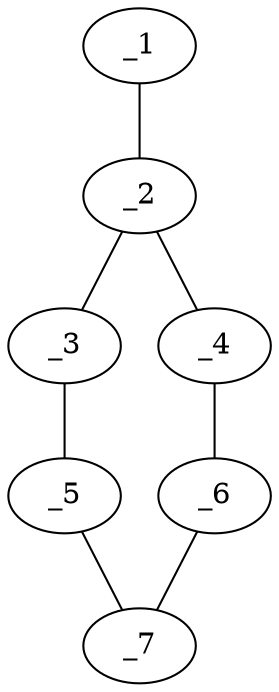 graph molid41551 {
	_1	 [charge=0,
		chem=1,
		symbol="C  ",
		x="2.866",
		y="1.5"];
	_2	 [charge=0,
		chem=4,
		symbol="N  ",
		x="2.866",
		y="0.5"];
	_1 -- _2	 [valence=1];
	_3	 [charge=0,
		chem=1,
		symbol="C  ",
		x=2,
		y=0];
	_2 -- _3	 [valence=1];
	_4	 [charge=0,
		chem=1,
		symbol="C  ",
		x="3.7321",
		y=0];
	_2 -- _4	 [valence=1];
	_5	 [charge=0,
		chem=5,
		symbol="S  ",
		x=2,
		y="-1"];
	_3 -- _5	 [valence=1];
	_6	 [charge=0,
		chem=5,
		symbol="S  ",
		x="3.7321",
		y="-1"];
	_4 -- _6	 [valence=1];
	_7	 [charge=0,
		chem=1,
		symbol="C  ",
		x="2.866",
		y="-1.5"];
	_5 -- _7	 [valence=1];
	_6 -- _7	 [valence=1];
}
